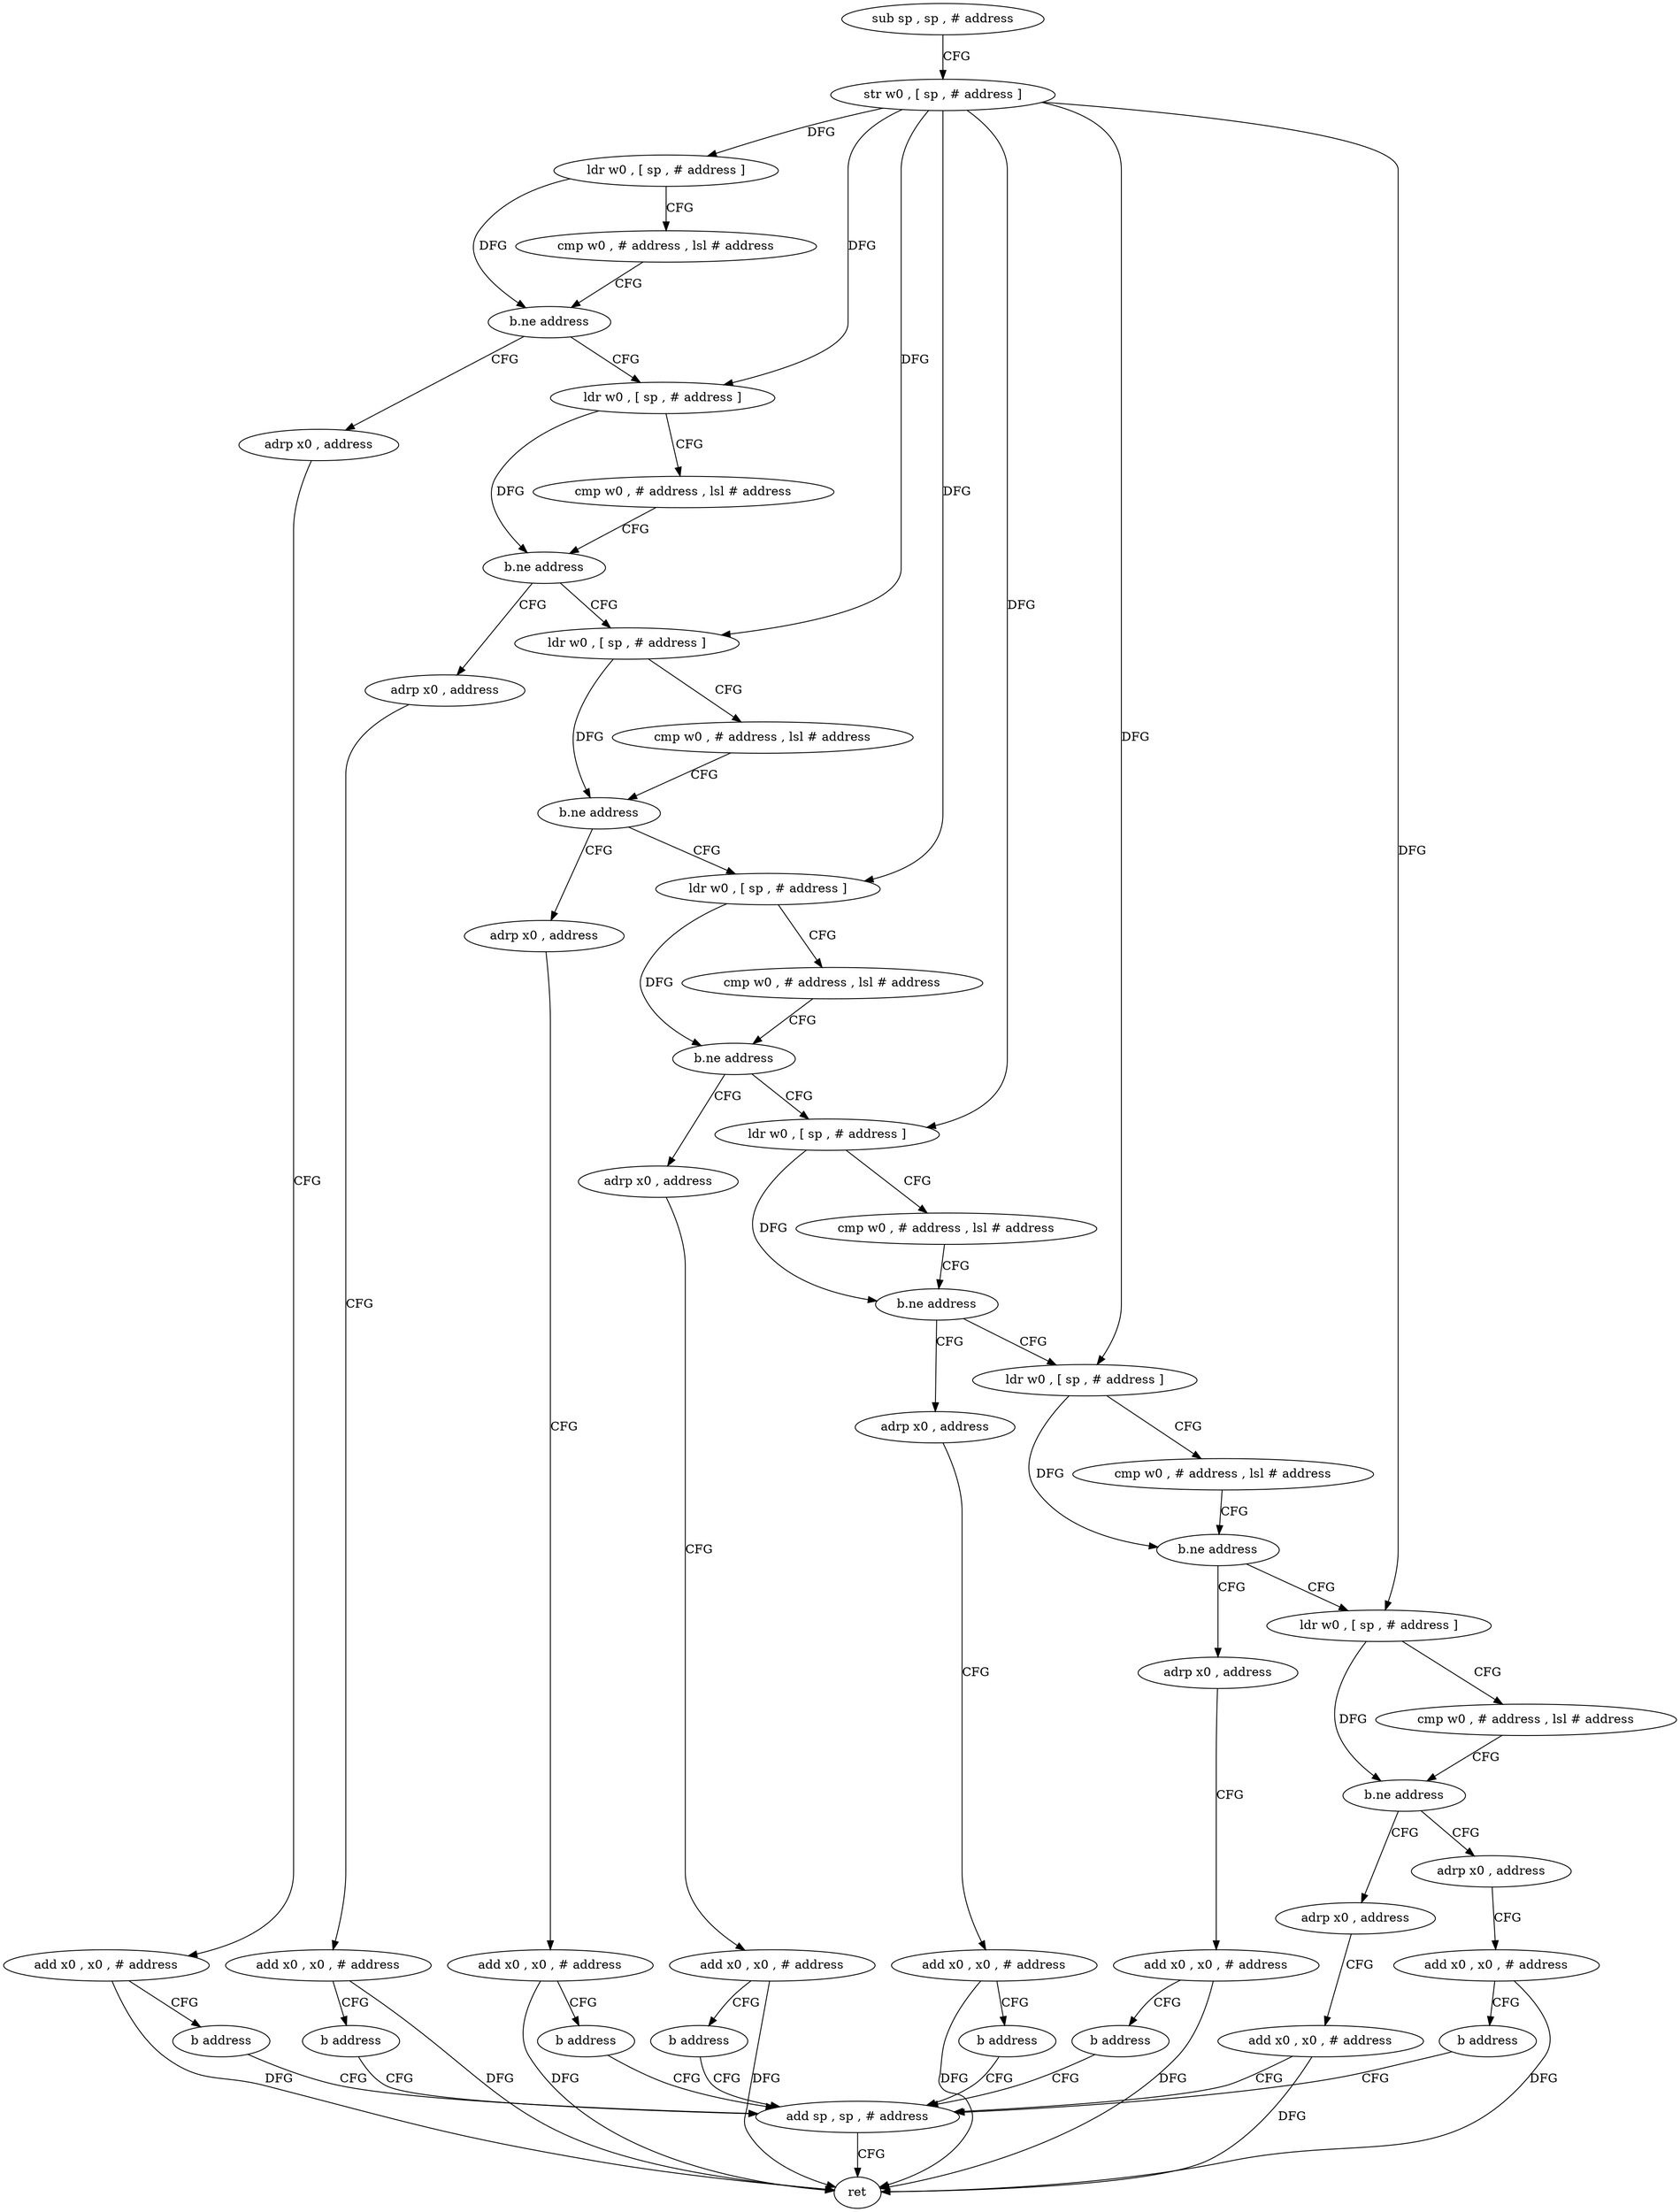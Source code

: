 digraph "func" {
"4256664" [label = "sub sp , sp , # address" ]
"4256668" [label = "str w0 , [ sp , # address ]" ]
"4256672" [label = "ldr w0 , [ sp , # address ]" ]
"4256676" [label = "cmp w0 , # address , lsl # address" ]
"4256680" [label = "b.ne address" ]
"4256696" [label = "ldr w0 , [ sp , # address ]" ]
"4256684" [label = "adrp x0 , address" ]
"4256700" [label = "cmp w0 , # address , lsl # address" ]
"4256704" [label = "b.ne address" ]
"4256720" [label = "ldr w0 , [ sp , # address ]" ]
"4256708" [label = "adrp x0 , address" ]
"4256688" [label = "add x0 , x0 , # address" ]
"4256692" [label = "b address" ]
"4256848" [label = "add sp , sp , # address" ]
"4256724" [label = "cmp w0 , # address , lsl # address" ]
"4256728" [label = "b.ne address" ]
"4256744" [label = "ldr w0 , [ sp , # address ]" ]
"4256732" [label = "adrp x0 , address" ]
"4256712" [label = "add x0 , x0 , # address" ]
"4256716" [label = "b address" ]
"4256852" [label = "ret" ]
"4256748" [label = "cmp w0 , # address , lsl # address" ]
"4256752" [label = "b.ne address" ]
"4256768" [label = "ldr w0 , [ sp , # address ]" ]
"4256756" [label = "adrp x0 , address" ]
"4256736" [label = "add x0 , x0 , # address" ]
"4256740" [label = "b address" ]
"4256772" [label = "cmp w0 , # address , lsl # address" ]
"4256776" [label = "b.ne address" ]
"4256792" [label = "ldr w0 , [ sp , # address ]" ]
"4256780" [label = "adrp x0 , address" ]
"4256760" [label = "add x0 , x0 , # address" ]
"4256764" [label = "b address" ]
"4256796" [label = "cmp w0 , # address , lsl # address" ]
"4256800" [label = "b.ne address" ]
"4256816" [label = "ldr w0 , [ sp , # address ]" ]
"4256804" [label = "adrp x0 , address" ]
"4256784" [label = "add x0 , x0 , # address" ]
"4256788" [label = "b address" ]
"4256820" [label = "cmp w0 , # address , lsl # address" ]
"4256824" [label = "b.ne address" ]
"4256840" [label = "adrp x0 , address" ]
"4256828" [label = "adrp x0 , address" ]
"4256808" [label = "add x0 , x0 , # address" ]
"4256812" [label = "b address" ]
"4256844" [label = "add x0 , x0 , # address" ]
"4256832" [label = "add x0 , x0 , # address" ]
"4256836" [label = "b address" ]
"4256664" -> "4256668" [ label = "CFG" ]
"4256668" -> "4256672" [ label = "DFG" ]
"4256668" -> "4256696" [ label = "DFG" ]
"4256668" -> "4256720" [ label = "DFG" ]
"4256668" -> "4256744" [ label = "DFG" ]
"4256668" -> "4256768" [ label = "DFG" ]
"4256668" -> "4256792" [ label = "DFG" ]
"4256668" -> "4256816" [ label = "DFG" ]
"4256672" -> "4256676" [ label = "CFG" ]
"4256672" -> "4256680" [ label = "DFG" ]
"4256676" -> "4256680" [ label = "CFG" ]
"4256680" -> "4256696" [ label = "CFG" ]
"4256680" -> "4256684" [ label = "CFG" ]
"4256696" -> "4256700" [ label = "CFG" ]
"4256696" -> "4256704" [ label = "DFG" ]
"4256684" -> "4256688" [ label = "CFG" ]
"4256700" -> "4256704" [ label = "CFG" ]
"4256704" -> "4256720" [ label = "CFG" ]
"4256704" -> "4256708" [ label = "CFG" ]
"4256720" -> "4256724" [ label = "CFG" ]
"4256720" -> "4256728" [ label = "DFG" ]
"4256708" -> "4256712" [ label = "CFG" ]
"4256688" -> "4256692" [ label = "CFG" ]
"4256688" -> "4256852" [ label = "DFG" ]
"4256692" -> "4256848" [ label = "CFG" ]
"4256848" -> "4256852" [ label = "CFG" ]
"4256724" -> "4256728" [ label = "CFG" ]
"4256728" -> "4256744" [ label = "CFG" ]
"4256728" -> "4256732" [ label = "CFG" ]
"4256744" -> "4256748" [ label = "CFG" ]
"4256744" -> "4256752" [ label = "DFG" ]
"4256732" -> "4256736" [ label = "CFG" ]
"4256712" -> "4256716" [ label = "CFG" ]
"4256712" -> "4256852" [ label = "DFG" ]
"4256716" -> "4256848" [ label = "CFG" ]
"4256748" -> "4256752" [ label = "CFG" ]
"4256752" -> "4256768" [ label = "CFG" ]
"4256752" -> "4256756" [ label = "CFG" ]
"4256768" -> "4256772" [ label = "CFG" ]
"4256768" -> "4256776" [ label = "DFG" ]
"4256756" -> "4256760" [ label = "CFG" ]
"4256736" -> "4256740" [ label = "CFG" ]
"4256736" -> "4256852" [ label = "DFG" ]
"4256740" -> "4256848" [ label = "CFG" ]
"4256772" -> "4256776" [ label = "CFG" ]
"4256776" -> "4256792" [ label = "CFG" ]
"4256776" -> "4256780" [ label = "CFG" ]
"4256792" -> "4256796" [ label = "CFG" ]
"4256792" -> "4256800" [ label = "DFG" ]
"4256780" -> "4256784" [ label = "CFG" ]
"4256760" -> "4256764" [ label = "CFG" ]
"4256760" -> "4256852" [ label = "DFG" ]
"4256764" -> "4256848" [ label = "CFG" ]
"4256796" -> "4256800" [ label = "CFG" ]
"4256800" -> "4256816" [ label = "CFG" ]
"4256800" -> "4256804" [ label = "CFG" ]
"4256816" -> "4256820" [ label = "CFG" ]
"4256816" -> "4256824" [ label = "DFG" ]
"4256804" -> "4256808" [ label = "CFG" ]
"4256784" -> "4256788" [ label = "CFG" ]
"4256784" -> "4256852" [ label = "DFG" ]
"4256788" -> "4256848" [ label = "CFG" ]
"4256820" -> "4256824" [ label = "CFG" ]
"4256824" -> "4256840" [ label = "CFG" ]
"4256824" -> "4256828" [ label = "CFG" ]
"4256840" -> "4256844" [ label = "CFG" ]
"4256828" -> "4256832" [ label = "CFG" ]
"4256808" -> "4256812" [ label = "CFG" ]
"4256808" -> "4256852" [ label = "DFG" ]
"4256812" -> "4256848" [ label = "CFG" ]
"4256844" -> "4256848" [ label = "CFG" ]
"4256844" -> "4256852" [ label = "DFG" ]
"4256832" -> "4256836" [ label = "CFG" ]
"4256832" -> "4256852" [ label = "DFG" ]
"4256836" -> "4256848" [ label = "CFG" ]
}
